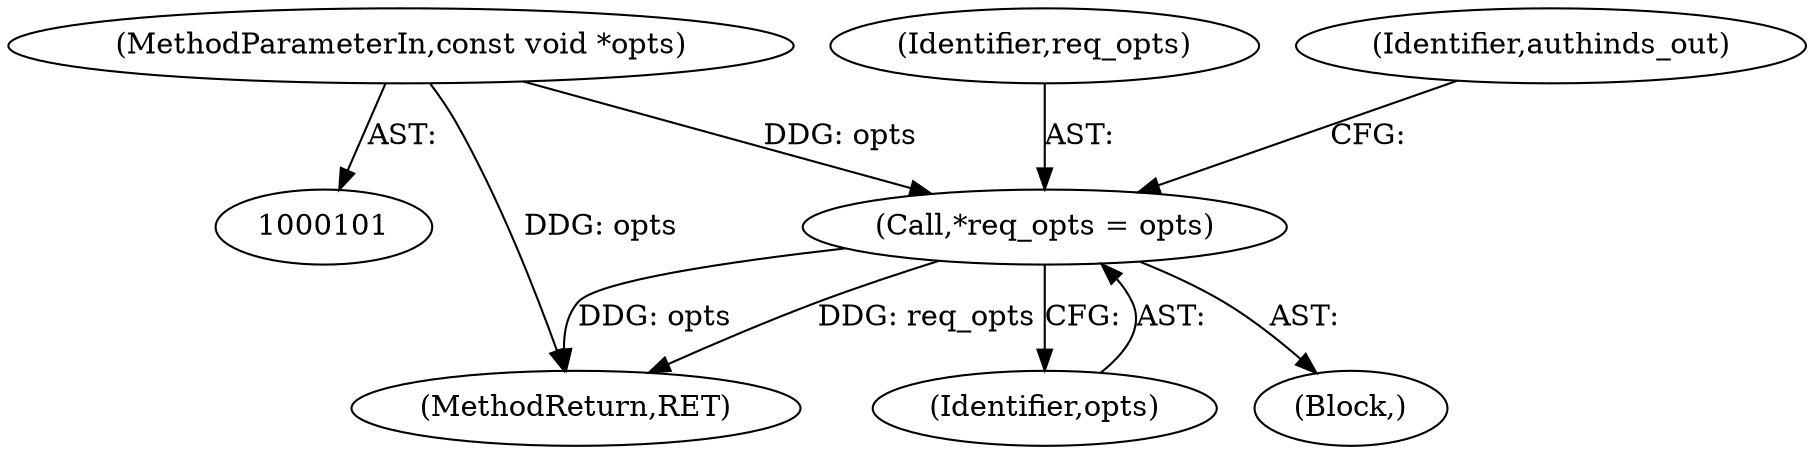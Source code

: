 digraph "0_krb5_50fe4074f188c2d4da0c421e96553acea8378db2_0@pointer" {
"1000114" [label="(Call,*req_opts = opts)"];
"1000107" [label="(MethodParameterIn,const void *opts)"];
"1000110" [label="(Block,)"];
"1000115" [label="(Identifier,req_opts)"];
"1000119" [label="(Identifier,authinds_out)"];
"1000147" [label="(MethodReturn,RET)"];
"1000116" [label="(Identifier,opts)"];
"1000107" [label="(MethodParameterIn,const void *opts)"];
"1000114" [label="(Call,*req_opts = opts)"];
"1000114" -> "1000110"  [label="AST: "];
"1000114" -> "1000116"  [label="CFG: "];
"1000115" -> "1000114"  [label="AST: "];
"1000116" -> "1000114"  [label="AST: "];
"1000119" -> "1000114"  [label="CFG: "];
"1000114" -> "1000147"  [label="DDG: opts"];
"1000114" -> "1000147"  [label="DDG: req_opts"];
"1000107" -> "1000114"  [label="DDG: opts"];
"1000107" -> "1000101"  [label="AST: "];
"1000107" -> "1000147"  [label="DDG: opts"];
}
